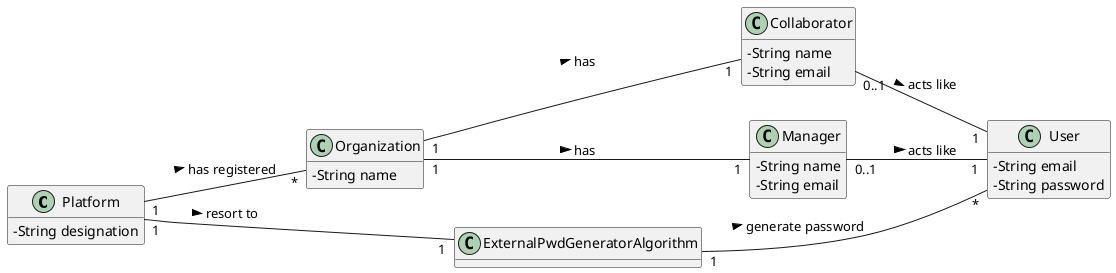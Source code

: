 @startuml
skinparam classAttributeIconSize 0
hide methods
left to right direction

class Platform {
  -String designation
}

class Organization {
  -String name
}

class Collaborator {
  -String name
  -String email
}

class Manager {
  -String name
  -String email
}

class User {
  -String email
  -String password
}

class ExternalPwdGeneratorAlgorithm {
}

Platform "1" -- "*" Organization : has registered >
Platform "1" -- "1" ExternalPwdGeneratorAlgorithm : resort to >

Organization "1" -- "1" Collaborator: has >
Organization "1" -- "1" Manager: has >

Collaborator "0..1" -- "1" User: acts like >
Manager "0..1" -- "1" User: acts like >

ExternalPwdGeneratorAlgorithm "1" -- "*" User : generate password >

@enduml